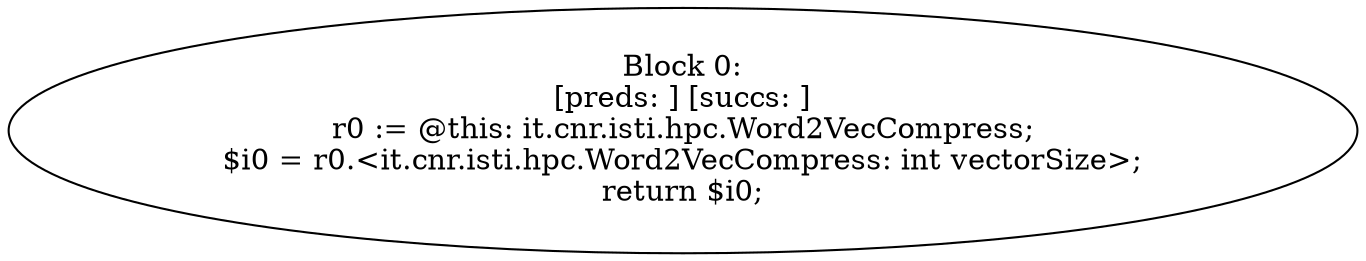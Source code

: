 digraph "unitGraph" {
    "Block 0:
[preds: ] [succs: ]
r0 := @this: it.cnr.isti.hpc.Word2VecCompress;
$i0 = r0.<it.cnr.isti.hpc.Word2VecCompress: int vectorSize>;
return $i0;
"
}
